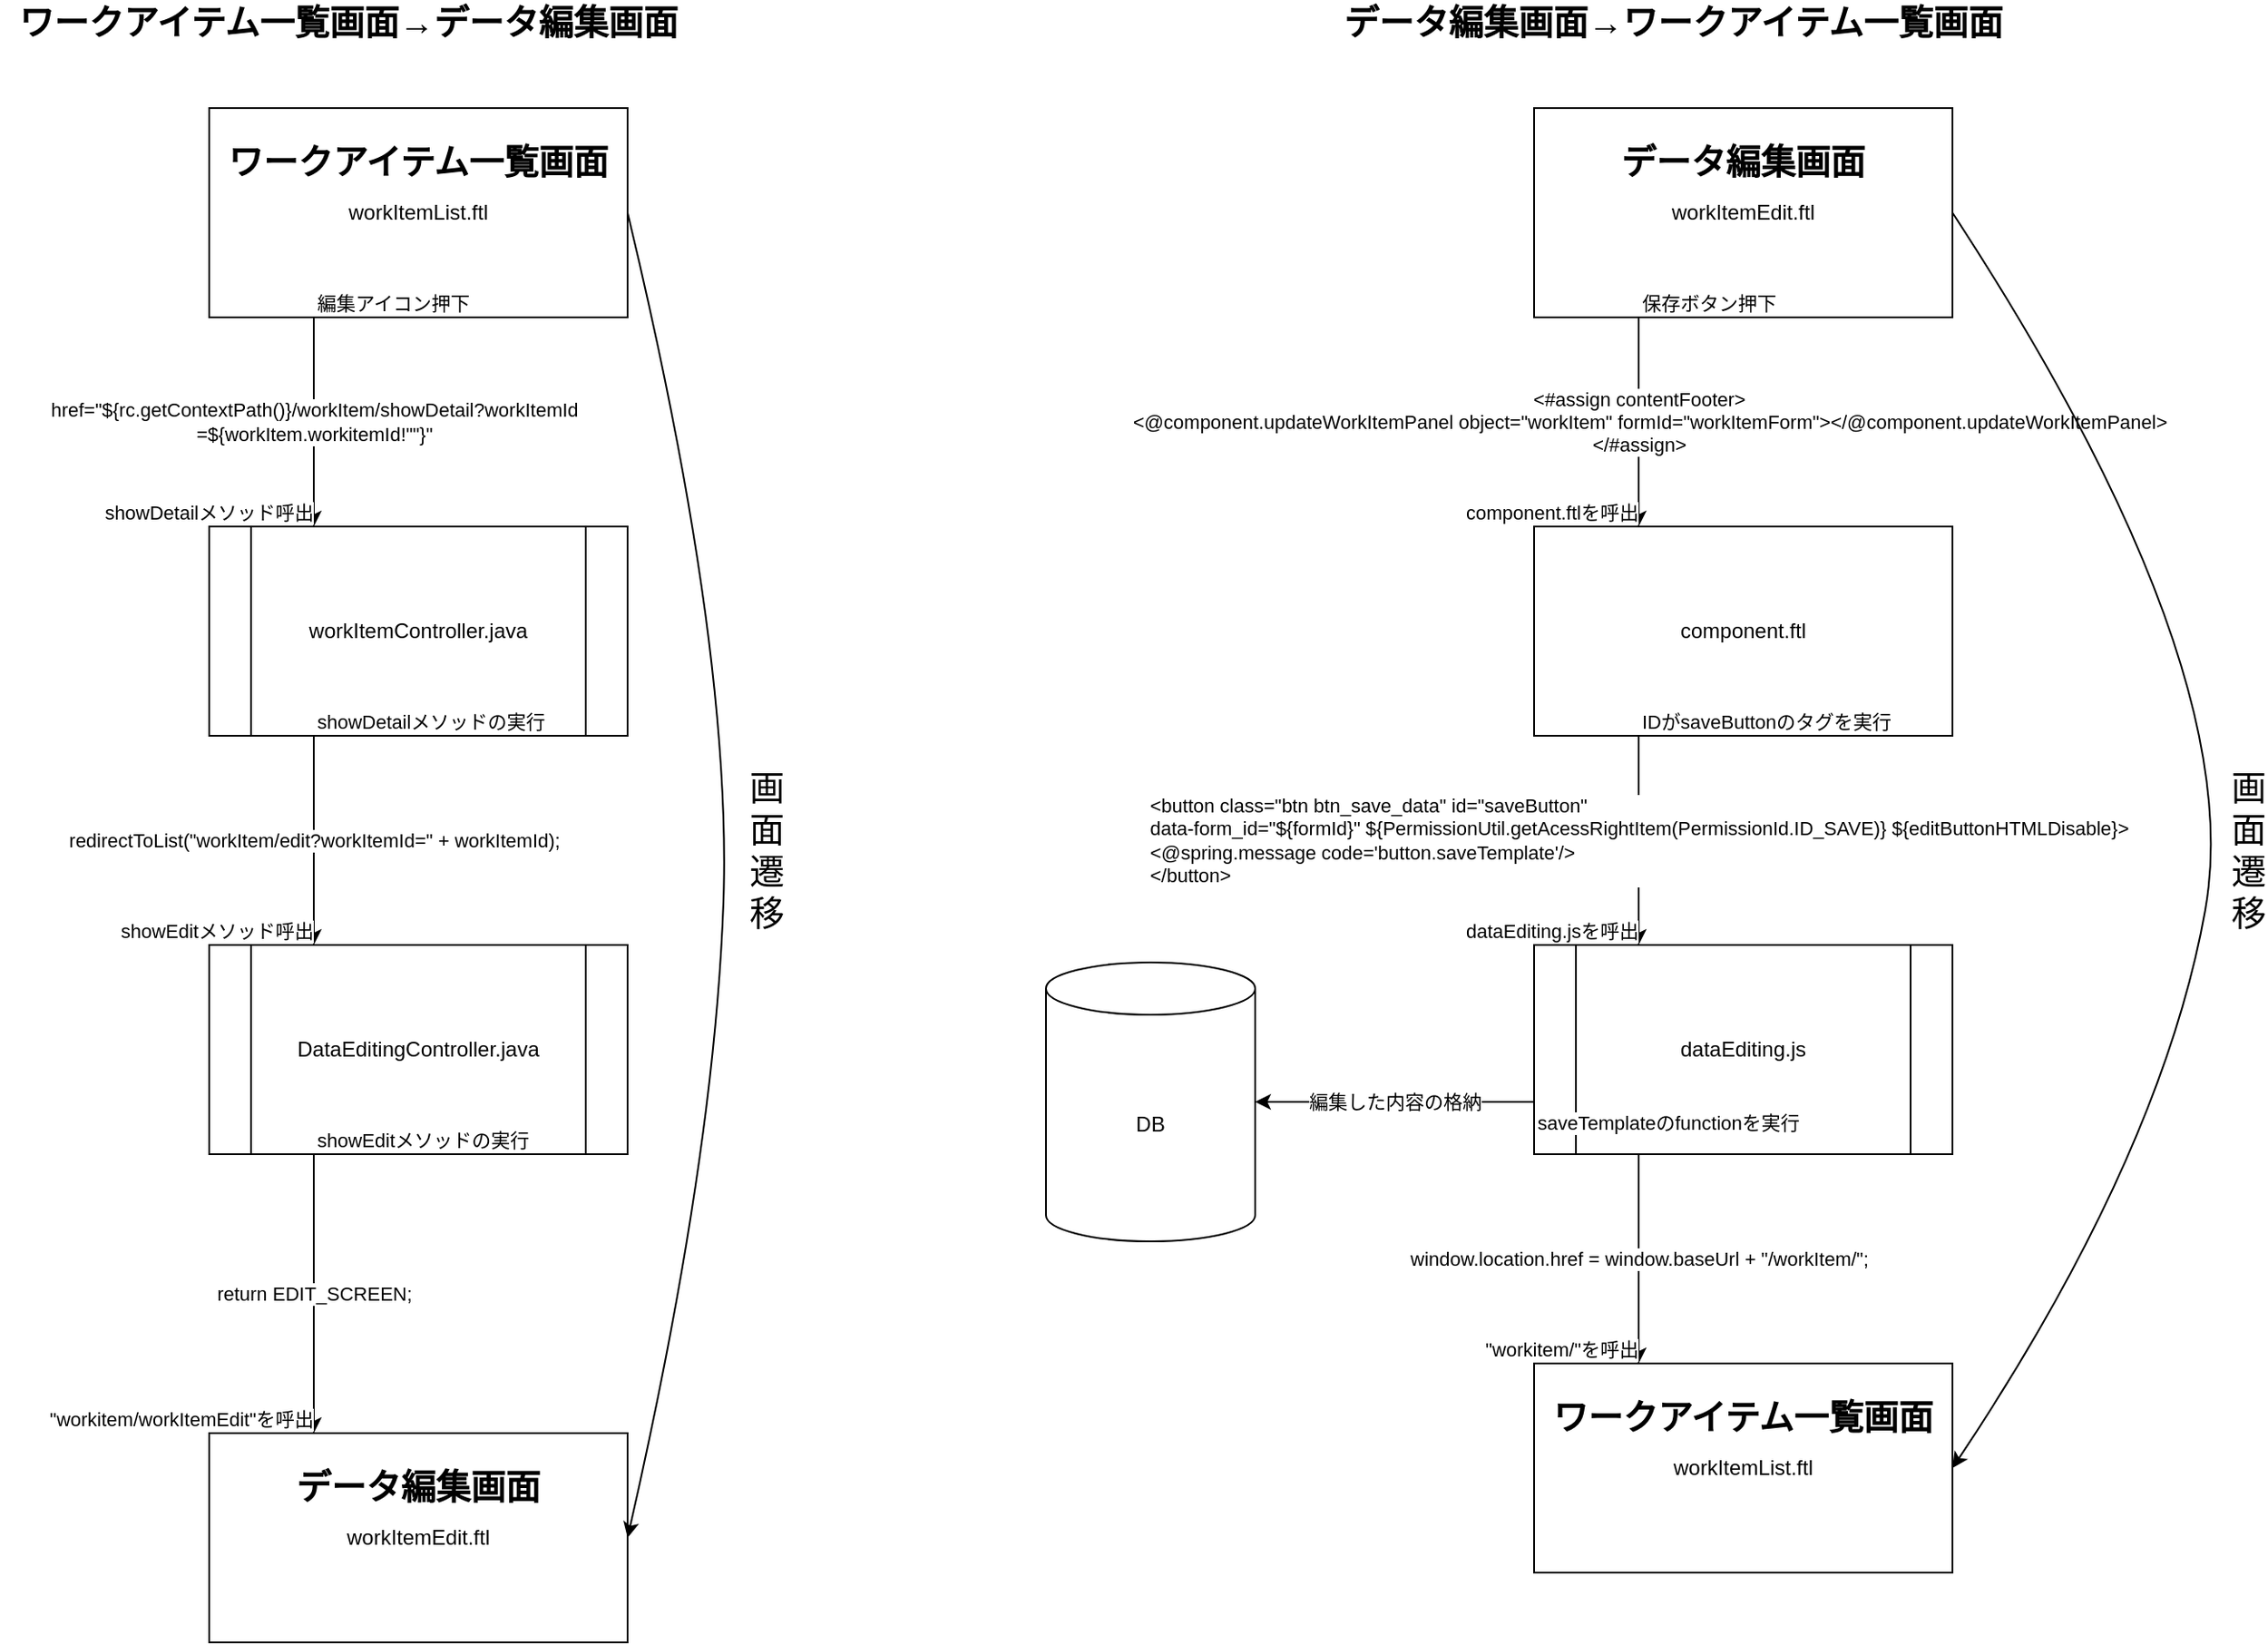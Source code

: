<mxfile version="14.0.0" type="github">
  <diagram id="fj7cJ6oT8GaulSnIyn4V" name="Page-1">
    <mxGraphModel dx="700" dy="695" grid="1" gridSize="10" guides="1" tooltips="1" connect="1" arrows="1" fold="1" page="1" pageScale="1" pageWidth="850" pageHeight="1100" math="0" shadow="0">
      <root>
        <mxCell id="0" />
        <mxCell id="1" parent="0" />
        <mxCell id="CFS5spEVcC0CDfMkqO9Q-1" value="workItemController.java" style="shape=process;whiteSpace=wrap;html=1;backgroundOutline=1;" parent="1" vertex="1">
          <mxGeometry x="120" y="320" width="240" height="120" as="geometry" />
        </mxCell>
        <mxCell id="CFS5spEVcC0CDfMkqO9Q-2" value="workItemList.ftl" style="rounded=0;whiteSpace=wrap;html=1;" parent="1" vertex="1">
          <mxGeometry x="120" y="80" width="240" height="120" as="geometry" />
        </mxCell>
        <mxCell id="CFS5spEVcC0CDfMkqO9Q-3" value="workItemEdit.ftl" style="rounded=0;whiteSpace=wrap;html=1;" parent="1" vertex="1">
          <mxGeometry x="120" y="840" width="240" height="120" as="geometry" />
        </mxCell>
        <mxCell id="CFS5spEVcC0CDfMkqO9Q-7" value="&lt;font style=&quot;font-size: 20px&quot;&gt;&lt;b&gt;&lt;font style=&quot;font-size: 20px&quot;&gt;データ編集画面→&lt;/font&gt;ワークアイテム一覧画面&lt;/b&gt;&lt;/font&gt;" style="text;html=1;strokeColor=none;fillColor=none;align=center;verticalAlign=middle;whiteSpace=wrap;rounded=0;" parent="1" vertex="1">
          <mxGeometry x="760" y="20" width="400" height="20" as="geometry" />
        </mxCell>
        <mxCell id="CFS5spEVcC0CDfMkqO9Q-8" value="&lt;font style=&quot;font-size: 20px&quot;&gt;&lt;b&gt;ワークアイテム一覧画面→データ編集画面&lt;/b&gt;&lt;/font&gt;" style="text;html=1;strokeColor=none;fillColor=none;align=center;verticalAlign=middle;whiteSpace=wrap;rounded=0;" parent="1" vertex="1">
          <mxGeometry y="20" width="400" height="20" as="geometry" />
        </mxCell>
        <mxCell id="CFS5spEVcC0CDfMkqO9Q-10" value="DataEditingController.java" style="shape=process;whiteSpace=wrap;html=1;backgroundOutline=1;" parent="1" vertex="1">
          <mxGeometry x="120" y="560" width="240" height="120" as="geometry" />
        </mxCell>
        <mxCell id="CFS5spEVcC0CDfMkqO9Q-11" value="component.ftl" style="rounded=0;whiteSpace=wrap;html=1;" parent="1" vertex="1">
          <mxGeometry x="880" y="320" width="240" height="120" as="geometry" />
        </mxCell>
        <mxCell id="CFS5spEVcC0CDfMkqO9Q-13" value="Label" style="endArrow=classic;html=1;exitX=0.25;exitY=1;exitDx=0;exitDy=0;entryX=0.25;entryY=0;entryDx=0;entryDy=0;" parent="1" source="CFS5spEVcC0CDfMkqO9Q-2" target="CFS5spEVcC0CDfMkqO9Q-1" edge="1">
          <mxGeometry relative="1" as="geometry">
            <mxPoint x="170" y="240" as="sourcePoint" />
            <mxPoint x="330" y="240" as="targetPoint" />
          </mxGeometry>
        </mxCell>
        <mxCell id="CFS5spEVcC0CDfMkqO9Q-14" value="href=&quot;${rc.getContextPath()}/workItem/showDetail?workItemId&lt;br&gt;=${workItem.workitemId!&quot;&quot;}&quot;" style="edgeLabel;resizable=0;html=1;align=center;verticalAlign=middle;" parent="CFS5spEVcC0CDfMkqO9Q-13" connectable="0" vertex="1">
          <mxGeometry relative="1" as="geometry" />
        </mxCell>
        <mxCell id="CFS5spEVcC0CDfMkqO9Q-15" value="編集アイコン押下" style="edgeLabel;resizable=0;html=1;align=left;verticalAlign=bottom;" parent="CFS5spEVcC0CDfMkqO9Q-13" connectable="0" vertex="1">
          <mxGeometry x="-1" relative="1" as="geometry" />
        </mxCell>
        <mxCell id="CFS5spEVcC0CDfMkqO9Q-16" value="showDetailメソッド呼出" style="edgeLabel;resizable=0;html=1;align=right;verticalAlign=bottom;" parent="CFS5spEVcC0CDfMkqO9Q-13" connectable="0" vertex="1">
          <mxGeometry x="1" relative="1" as="geometry" />
        </mxCell>
        <mxCell id="CFS5spEVcC0CDfMkqO9Q-17" value="Label" style="endArrow=classic;html=1;exitX=0.25;exitY=1;exitDx=0;exitDy=0;entryX=0.25;entryY=0;entryDx=0;entryDy=0;" parent="1" source="CFS5spEVcC0CDfMkqO9Q-1" target="CFS5spEVcC0CDfMkqO9Q-10" edge="1">
          <mxGeometry relative="1" as="geometry">
            <mxPoint x="40" y="520" as="sourcePoint" />
            <mxPoint x="200" y="520" as="targetPoint" />
            <Array as="points" />
          </mxGeometry>
        </mxCell>
        <mxCell id="CFS5spEVcC0CDfMkqO9Q-18" value="&lt;div style=&quot;text-align: left&quot;&gt;redirectToList(&quot;workItem/edit?workItemId=&quot; + workItemId);&lt;/div&gt;" style="edgeLabel;resizable=0;html=1;align=center;verticalAlign=middle;" parent="CFS5spEVcC0CDfMkqO9Q-17" connectable="0" vertex="1">
          <mxGeometry relative="1" as="geometry" />
        </mxCell>
        <mxCell id="CFS5spEVcC0CDfMkqO9Q-19" value="showDetailメソッドの実行" style="edgeLabel;resizable=0;html=1;align=left;verticalAlign=bottom;" parent="CFS5spEVcC0CDfMkqO9Q-17" connectable="0" vertex="1">
          <mxGeometry x="-1" relative="1" as="geometry" />
        </mxCell>
        <mxCell id="CFS5spEVcC0CDfMkqO9Q-20" value="showEditメソッド呼出" style="edgeLabel;resizable=0;html=1;align=right;verticalAlign=bottom;" parent="CFS5spEVcC0CDfMkqO9Q-17" connectable="0" vertex="1">
          <mxGeometry x="1" relative="1" as="geometry" />
        </mxCell>
        <mxCell id="CFS5spEVcC0CDfMkqO9Q-21" value="Label" style="endArrow=classic;html=1;exitX=0.25;exitY=1;exitDx=0;exitDy=0;entryX=0.25;entryY=0;entryDx=0;entryDy=0;" parent="1" source="CFS5spEVcC0CDfMkqO9Q-10" target="CFS5spEVcC0CDfMkqO9Q-3" edge="1">
          <mxGeometry relative="1" as="geometry">
            <mxPoint x="530" y="640" as="sourcePoint" />
            <mxPoint x="650" y="840" as="targetPoint" />
            <Array as="points" />
          </mxGeometry>
        </mxCell>
        <mxCell id="CFS5spEVcC0CDfMkqO9Q-22" value="&lt;div style=&quot;text-align: left&quot;&gt;return EDIT_SCREEN;&lt;/div&gt;" style="edgeLabel;resizable=0;html=1;align=center;verticalAlign=middle;" parent="CFS5spEVcC0CDfMkqO9Q-21" connectable="0" vertex="1">
          <mxGeometry relative="1" as="geometry" />
        </mxCell>
        <mxCell id="CFS5spEVcC0CDfMkqO9Q-23" value="showEditメソッドの実行" style="edgeLabel;resizable=0;html=1;align=left;verticalAlign=bottom;" parent="CFS5spEVcC0CDfMkqO9Q-21" connectable="0" vertex="1">
          <mxGeometry x="-1" relative="1" as="geometry" />
        </mxCell>
        <mxCell id="CFS5spEVcC0CDfMkqO9Q-24" value="&quot;workitem/workItemEdit&quot;を呼出" style="edgeLabel;resizable=0;html=1;align=right;verticalAlign=bottom;" parent="CFS5spEVcC0CDfMkqO9Q-21" connectable="0" vertex="1">
          <mxGeometry x="1" relative="1" as="geometry" />
        </mxCell>
        <mxCell id="CFS5spEVcC0CDfMkqO9Q-27" value="" style="curved=1;endArrow=classic;html=1;fillColor=#33001A;exitX=1;exitY=0.5;exitDx=0;exitDy=0;entryX=1;entryY=0.5;entryDx=0;entryDy=0;" parent="1" source="CFS5spEVcC0CDfMkqO9Q-2" target="CFS5spEVcC0CDfMkqO9Q-3" edge="1">
          <mxGeometry width="50" height="50" relative="1" as="geometry">
            <mxPoint x="530" y="530" as="sourcePoint" />
            <mxPoint x="580" y="480" as="targetPoint" />
            <Array as="points">
              <mxPoint x="420" y="390" />
              <mxPoint x="410" y="680" />
            </Array>
          </mxGeometry>
        </mxCell>
        <mxCell id="CFS5spEVcC0CDfMkqO9Q-28" value="&lt;font style=&quot;font-size: 20px&quot;&gt;画面遷移&lt;/font&gt;" style="text;html=1;strokeColor=none;fillColor=none;align=center;verticalAlign=middle;whiteSpace=wrap;rounded=0;" parent="1" vertex="1">
          <mxGeometry x="430" y="480" width="20" height="50" as="geometry" />
        </mxCell>
        <mxCell id="ggs_NN2yI3XCKBR60X58-2" value="workItemEdit.ftl" style="rounded=0;whiteSpace=wrap;html=1;" vertex="1" parent="1">
          <mxGeometry x="880" y="80" width="240" height="120" as="geometry" />
        </mxCell>
        <mxCell id="ggs_NN2yI3XCKBR60X58-3" value="workItemList.ftl" style="rounded=0;whiteSpace=wrap;html=1;" vertex="1" parent="1">
          <mxGeometry x="880" y="800" width="240" height="120" as="geometry" />
        </mxCell>
        <mxCell id="ggs_NN2yI3XCKBR60X58-4" value="dataEditing.js" style="shape=process;whiteSpace=wrap;html=1;backgroundOutline=1;" vertex="1" parent="1">
          <mxGeometry x="880" y="560" width="240" height="120" as="geometry" />
        </mxCell>
        <mxCell id="ggs_NN2yI3XCKBR60X58-5" value="Label" style="endArrow=classic;html=1;exitX=0.25;exitY=1;exitDx=0;exitDy=0;entryX=0.25;entryY=0;entryDx=0;entryDy=0;" edge="1" parent="1" source="ggs_NN2yI3XCKBR60X58-2" target="CFS5spEVcC0CDfMkqO9Q-11">
          <mxGeometry relative="1" as="geometry">
            <mxPoint x="930" y="240" as="sourcePoint" />
            <mxPoint x="970" y="310" as="targetPoint" />
          </mxGeometry>
        </mxCell>
        <mxCell id="ggs_NN2yI3XCKBR60X58-6" value="&lt;div&gt;&amp;lt;#assign contentFooter&amp;gt;&lt;/div&gt;&lt;div&gt;&amp;nbsp; &amp;nbsp; &amp;lt;@component.updateWorkItemPanel object=&quot;workItem&quot; formId=&quot;workItemForm&quot;&amp;gt;&amp;lt;/@component.updateWorkItemPanel&amp;gt;&lt;/div&gt;&lt;div&gt;&amp;lt;/#assign&amp;gt;&lt;/div&gt;" style="edgeLabel;resizable=0;html=1;align=center;verticalAlign=middle;" connectable="0" vertex="1" parent="ggs_NN2yI3XCKBR60X58-5">
          <mxGeometry relative="1" as="geometry" />
        </mxCell>
        <mxCell id="ggs_NN2yI3XCKBR60X58-7" value="保存ボタン押下" style="edgeLabel;resizable=0;html=1;align=left;verticalAlign=bottom;" connectable="0" vertex="1" parent="ggs_NN2yI3XCKBR60X58-5">
          <mxGeometry x="-1" relative="1" as="geometry" />
        </mxCell>
        <mxCell id="ggs_NN2yI3XCKBR60X58-8" value="component.ftlを呼出" style="edgeLabel;resizable=0;html=1;align=right;verticalAlign=bottom;" connectable="0" vertex="1" parent="ggs_NN2yI3XCKBR60X58-5">
          <mxGeometry x="1" relative="1" as="geometry" />
        </mxCell>
        <mxCell id="ggs_NN2yI3XCKBR60X58-9" value="Label" style="endArrow=classic;html=1;entryX=0.25;entryY=0;entryDx=0;entryDy=0;exitX=0.25;exitY=1;exitDx=0;exitDy=0;" edge="1" parent="1" source="CFS5spEVcC0CDfMkqO9Q-11" target="ggs_NN2yI3XCKBR60X58-4">
          <mxGeometry relative="1" as="geometry">
            <mxPoint x="970" y="460" as="sourcePoint" />
            <mxPoint x="960" y="520" as="targetPoint" />
            <Array as="points" />
          </mxGeometry>
        </mxCell>
        <mxCell id="ggs_NN2yI3XCKBR60X58-10" value="&lt;div style=&quot;text-align: left&quot;&gt;&lt;div&gt;&amp;lt;button class=&quot;btn btn_save_data&quot; id=&quot;saveButton&quot;&lt;/div&gt;&lt;div&gt;&lt;span&gt;	&lt;/span&gt;data-form_id=&quot;${formId}&quot; ${PermissionUtil.getAcessRightItem(PermissionId.ID_SAVE)} ${editButtonHTMLDisable}&amp;gt;&lt;/div&gt;&lt;div&gt;&lt;span&gt;	&lt;/span&gt;&amp;lt;@spring.message code=&#39;button.saveTemplate&#39;/&amp;gt;&lt;/div&gt;&lt;div&gt;&amp;lt;/button&amp;gt;&lt;/div&gt;&lt;/div&gt;" style="edgeLabel;resizable=0;html=1;align=center;verticalAlign=middle;" connectable="0" vertex="1" parent="ggs_NN2yI3XCKBR60X58-9">
          <mxGeometry relative="1" as="geometry" />
        </mxCell>
        <mxCell id="ggs_NN2yI3XCKBR60X58-11" value="IDがsaveButtonのタグを実行" style="edgeLabel;resizable=0;html=1;align=left;verticalAlign=bottom;" connectable="0" vertex="1" parent="ggs_NN2yI3XCKBR60X58-9">
          <mxGeometry x="-1" relative="1" as="geometry" />
        </mxCell>
        <mxCell id="ggs_NN2yI3XCKBR60X58-12" value="dataEditing.jsを呼出" style="edgeLabel;resizable=0;html=1;align=right;verticalAlign=bottom;" connectable="0" vertex="1" parent="ggs_NN2yI3XCKBR60X58-9">
          <mxGeometry x="1" relative="1" as="geometry" />
        </mxCell>
        <mxCell id="ggs_NN2yI3XCKBR60X58-13" value="Label" style="endArrow=classic;html=1;exitX=0.25;exitY=1;exitDx=0;exitDy=0;entryX=0.25;entryY=0;entryDx=0;entryDy=0;" edge="1" parent="1" source="ggs_NN2yI3XCKBR60X58-4" target="ggs_NN2yI3XCKBR60X58-3">
          <mxGeometry relative="1" as="geometry">
            <mxPoint x="1290" y="640" as="sourcePoint" />
            <mxPoint x="1410" y="840" as="targetPoint" />
            <Array as="points" />
          </mxGeometry>
        </mxCell>
        <mxCell id="ggs_NN2yI3XCKBR60X58-14" value="&lt;div style=&quot;text-align: left&quot;&gt;window.location.href = window.baseUrl + &quot;/workItem/&quot;;&lt;/div&gt;" style="edgeLabel;resizable=0;html=1;align=center;verticalAlign=middle;" connectable="0" vertex="1" parent="ggs_NN2yI3XCKBR60X58-13">
          <mxGeometry relative="1" as="geometry" />
        </mxCell>
        <mxCell id="ggs_NN2yI3XCKBR60X58-16" value="&quot;workitem/&quot;を呼出" style="edgeLabel;resizable=0;html=1;align=right;verticalAlign=bottom;" connectable="0" vertex="1" parent="ggs_NN2yI3XCKBR60X58-13">
          <mxGeometry x="1" relative="1" as="geometry" />
        </mxCell>
        <mxCell id="ggs_NN2yI3XCKBR60X58-17" value="" style="curved=1;endArrow=classic;html=1;fillColor=#33001A;exitX=1;exitY=0.5;exitDx=0;exitDy=0;entryX=1;entryY=0.5;entryDx=0;entryDy=0;" edge="1" parent="1" source="ggs_NN2yI3XCKBR60X58-2" target="ggs_NN2yI3XCKBR60X58-3">
          <mxGeometry width="50" height="50" relative="1" as="geometry">
            <mxPoint x="1290" y="530" as="sourcePoint" />
            <mxPoint x="1340" y="480" as="targetPoint" />
            <Array as="points">
              <mxPoint x="1290" y="400" />
              <mxPoint x="1240" y="680" />
            </Array>
          </mxGeometry>
        </mxCell>
        <mxCell id="ggs_NN2yI3XCKBR60X58-18" value="&lt;font style=&quot;font-size: 20px&quot;&gt;画面遷移&lt;/font&gt;" style="text;html=1;strokeColor=none;fillColor=none;align=center;verticalAlign=middle;whiteSpace=wrap;rounded=0;" vertex="1" parent="1">
          <mxGeometry x="1280" y="480" width="20" height="50" as="geometry" />
        </mxCell>
        <mxCell id="ggs_NN2yI3XCKBR60X58-20" value="&lt;font style=&quot;font-size: 20px&quot;&gt;&lt;b&gt;ワークアイテム一覧画面&lt;/b&gt;&lt;/font&gt;" style="text;html=1;strokeColor=none;fillColor=none;align=center;verticalAlign=middle;whiteSpace=wrap;rounded=0;" vertex="1" parent="1">
          <mxGeometry x="120" y="100" width="240" height="20" as="geometry" />
        </mxCell>
        <mxCell id="ggs_NN2yI3XCKBR60X58-21" value="&lt;font style=&quot;font-size: 20px&quot;&gt;&lt;b&gt;データ編集画面&lt;/b&gt;&lt;/font&gt;" style="text;html=1;strokeColor=none;fillColor=none;align=center;verticalAlign=middle;whiteSpace=wrap;rounded=0;" vertex="1" parent="1">
          <mxGeometry x="120" y="860" width="240" height="20" as="geometry" />
        </mxCell>
        <mxCell id="ggs_NN2yI3XCKBR60X58-23" value="&lt;font style=&quot;font-size: 20px&quot;&gt;&lt;b&gt;データ編集画面&lt;/b&gt;&lt;/font&gt;" style="text;html=1;strokeColor=none;fillColor=none;align=center;verticalAlign=middle;whiteSpace=wrap;rounded=0;" vertex="1" parent="1">
          <mxGeometry x="880" y="100" width="240" height="20" as="geometry" />
        </mxCell>
        <mxCell id="ggs_NN2yI3XCKBR60X58-24" value="&lt;font style=&quot;font-size: 20px&quot;&gt;&lt;b&gt;ワークアイテム一覧画面&lt;/b&gt;&lt;/font&gt;" style="text;html=1;strokeColor=none;fillColor=none;align=center;verticalAlign=middle;whiteSpace=wrap;rounded=0;" vertex="1" parent="1">
          <mxGeometry x="880" y="820" width="240" height="20" as="geometry" />
        </mxCell>
        <mxCell id="ggs_NN2yI3XCKBR60X58-25" value="DB" style="shape=cylinder3;whiteSpace=wrap;html=1;boundedLbl=1;backgroundOutline=1;size=15;" vertex="1" parent="1">
          <mxGeometry x="600" y="570" width="120" height="160" as="geometry" />
        </mxCell>
        <mxCell id="ggs_NN2yI3XCKBR60X58-26" value="Label" style="endArrow=classic;html=1;exitX=0;exitY=0.75;exitDx=0;exitDy=0;entryX=1;entryY=0.5;entryDx=0;entryDy=0;entryPerimeter=0;" edge="1" parent="1" source="ggs_NN2yI3XCKBR60X58-4" target="ggs_NN2yI3XCKBR60X58-25">
          <mxGeometry relative="1" as="geometry">
            <mxPoint x="830" y="610" as="sourcePoint" />
            <mxPoint x="830" y="770" as="targetPoint" />
            <Array as="points" />
          </mxGeometry>
        </mxCell>
        <mxCell id="ggs_NN2yI3XCKBR60X58-27" value="&lt;div style=&quot;text-align: left&quot;&gt;編集した内容の格納&lt;/div&gt;" style="edgeLabel;resizable=0;html=1;align=center;verticalAlign=middle;" connectable="0" vertex="1" parent="ggs_NN2yI3XCKBR60X58-26">
          <mxGeometry relative="1" as="geometry" />
        </mxCell>
        <mxCell id="ggs_NN2yI3XCKBR60X58-28" value="saveTemplateのfunctionを実行" style="edgeLabel;resizable=0;html=1;align=left;verticalAlign=bottom;" connectable="0" vertex="1" parent="ggs_NN2yI3XCKBR60X58-26">
          <mxGeometry x="-1" relative="1" as="geometry">
            <mxPoint y="20" as="offset" />
          </mxGeometry>
        </mxCell>
      </root>
    </mxGraphModel>
  </diagram>
</mxfile>

